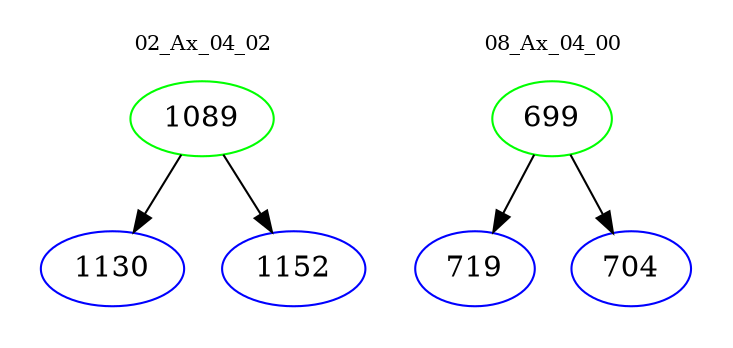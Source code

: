 digraph{
subgraph cluster_0 {
color = white
label = "02_Ax_04_02";
fontsize=10;
T0_1089 [label="1089", color="green"]
T0_1089 -> T0_1130 [color="black"]
T0_1130 [label="1130", color="blue"]
T0_1089 -> T0_1152 [color="black"]
T0_1152 [label="1152", color="blue"]
}
subgraph cluster_1 {
color = white
label = "08_Ax_04_00";
fontsize=10;
T1_699 [label="699", color="green"]
T1_699 -> T1_719 [color="black"]
T1_719 [label="719", color="blue"]
T1_699 -> T1_704 [color="black"]
T1_704 [label="704", color="blue"]
}
}
